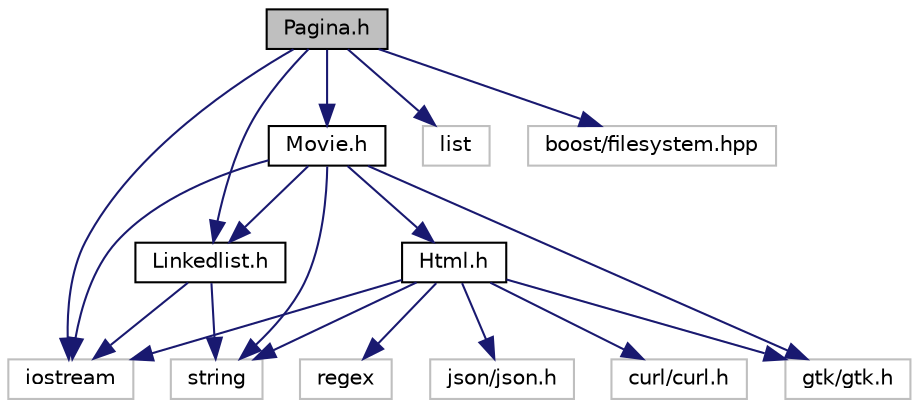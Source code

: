 digraph "Pagina.h"
{
  edge [fontname="Helvetica",fontsize="10",labelfontname="Helvetica",labelfontsize="10"];
  node [fontname="Helvetica",fontsize="10",shape=record];
  Node0 [label="Pagina.h",height=0.2,width=0.4,color="black", fillcolor="grey75", style="filled", fontcolor="black"];
  Node0 -> Node1 [color="midnightblue",fontsize="10",style="solid"];
  Node1 [label="iostream",height=0.2,width=0.4,color="grey75", fillcolor="white", style="filled"];
  Node0 -> Node2 [color="midnightblue",fontsize="10",style="solid"];
  Node2 [label="Linkedlist.h",height=0.2,width=0.4,color="black", fillcolor="white", style="filled",URL="$Linkedlist_8h.html",tooltip="File to create normal linked list of Nodes. "];
  Node2 -> Node3 [color="midnightblue",fontsize="10",style="solid"];
  Node3 [label="string",height=0.2,width=0.4,color="grey75", fillcolor="white", style="filled"];
  Node2 -> Node1 [color="midnightblue",fontsize="10",style="solid"];
  Node0 -> Node4 [color="midnightblue",fontsize="10",style="solid"];
  Node4 [label="Movie.h",height=0.2,width=0.4,color="black", fillcolor="white", style="filled",URL="$Movie_8h.html",tooltip="File for using linked list to save movie nodes. "];
  Node4 -> Node3 [color="midnightblue",fontsize="10",style="solid"];
  Node4 -> Node1 [color="midnightblue",fontsize="10",style="solid"];
  Node4 -> Node5 [color="midnightblue",fontsize="10",style="solid"];
  Node5 [label="gtk/gtk.h",height=0.2,width=0.4,color="grey75", fillcolor="white", style="filled"];
  Node4 -> Node6 [color="midnightblue",fontsize="10",style="solid"];
  Node6 [label="Html.h",height=0.2,width=0.4,color="black", fillcolor="white", style="filled",URL="$Html_8h.html",tooltip="Header file to declare functions dor Html get request. "];
  Node6 -> Node1 [color="midnightblue",fontsize="10",style="solid"];
  Node6 -> Node3 [color="midnightblue",fontsize="10",style="solid"];
  Node6 -> Node7 [color="midnightblue",fontsize="10",style="solid"];
  Node7 [label="curl/curl.h",height=0.2,width=0.4,color="grey75", fillcolor="white", style="filled"];
  Node6 -> Node8 [color="midnightblue",fontsize="10",style="solid"];
  Node8 [label="regex",height=0.2,width=0.4,color="grey75", fillcolor="white", style="filled"];
  Node6 -> Node9 [color="midnightblue",fontsize="10",style="solid"];
  Node9 [label="json/json.h",height=0.2,width=0.4,color="grey75", fillcolor="white", style="filled"];
  Node6 -> Node5 [color="midnightblue",fontsize="10",style="solid"];
  Node4 -> Node2 [color="midnightblue",fontsize="10",style="solid"];
  Node0 -> Node10 [color="midnightblue",fontsize="10",style="solid"];
  Node10 [label="list",height=0.2,width=0.4,color="grey75", fillcolor="white", style="filled"];
  Node0 -> Node11 [color="midnightblue",fontsize="10",style="solid"];
  Node11 [label="boost/filesystem.hpp",height=0.2,width=0.4,color="grey75", fillcolor="white", style="filled"];
}
